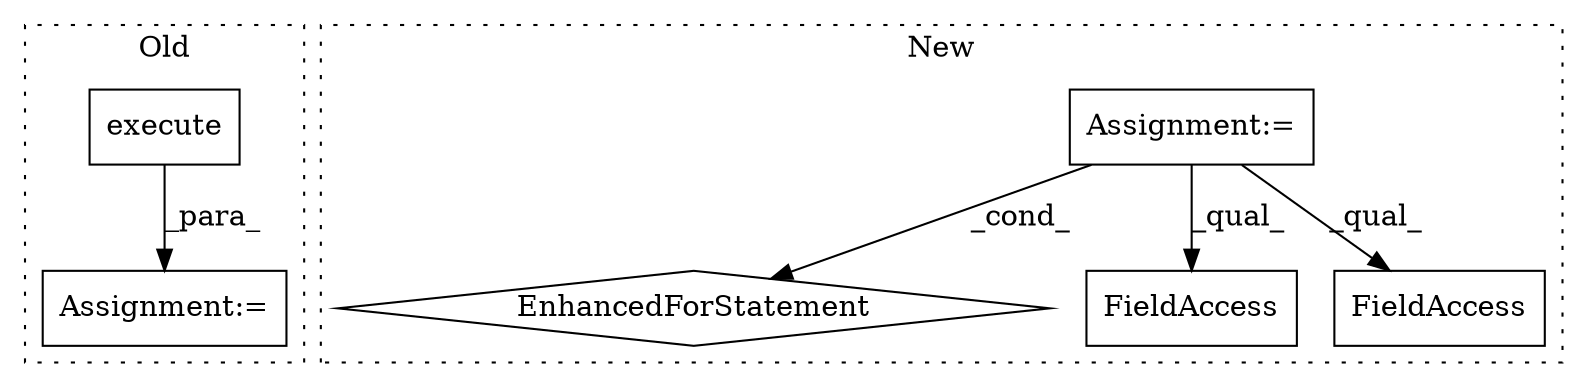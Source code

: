 digraph G {
subgraph cluster0 {
1 [label="execute" a="32" s="8509" l="9" shape="box"];
3 [label="Assignment:=" a="7" s="8500" l="1" shape="box"];
label = "Old";
style="dotted";
}
subgraph cluster1 {
2 [label="EnhancedForStatement" a="70" s="7701,7775" l="57,2" shape="diamond"];
4 [label="Assignment:=" a="7" s="7509" l="1" shape="box"];
5 [label="FieldAccess" a="22" s="7676" l="15" shape="box"];
6 [label="FieldAccess" a="22" s="7822" l="6" shape="box"];
label = "New";
style="dotted";
}
1 -> 3 [label="_para_"];
4 -> 2 [label="_cond_"];
4 -> 5 [label="_qual_"];
4 -> 6 [label="_qual_"];
}